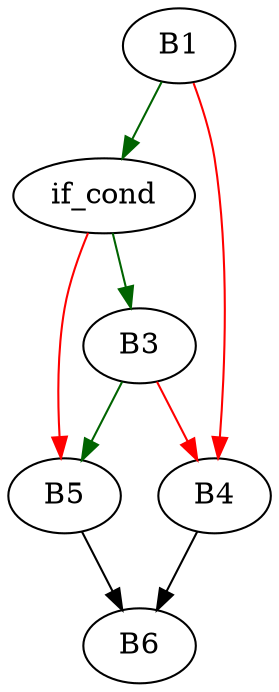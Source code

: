 strict digraph "f" {
	// Node definitions.
	B1 [entry=true];
	if_cond;
	B3;
	B4;
	B5;
	B6;

	// Edge definitions.
	B1 -> if_cond [
		color=darkgreen
		cond=true
	];
	B1 -> B4 [
		color=red
		cond=false
	];
	if_cond -> B3 [
		color=darkgreen
		cond=true
	];
	if_cond -> B5 [
		color=red
		cond=false
	];
	B3 -> B4 [
		color=red
		cond=false
	];
	B3 -> B5 [
		color=darkgreen
		cond=true
	];
	B4 -> B6;
	B5 -> B6;
}
